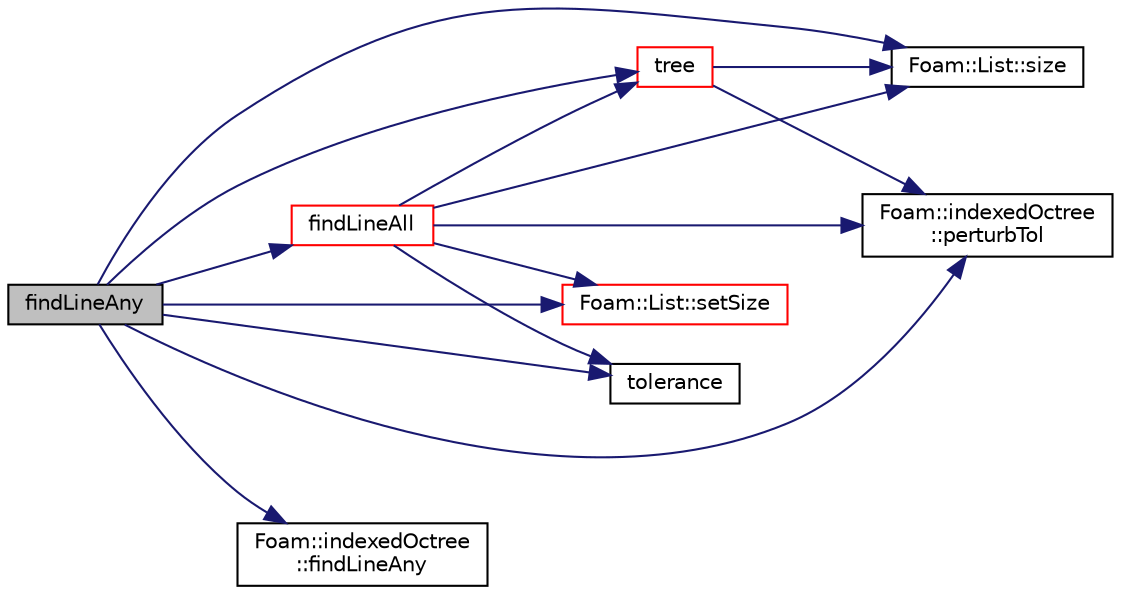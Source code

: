 digraph "findLineAny"
{
  bgcolor="transparent";
  edge [fontname="Helvetica",fontsize="10",labelfontname="Helvetica",labelfontsize="10"];
  node [fontname="Helvetica",fontsize="10",shape=record];
  rankdir="LR";
  Node1 [label="findLineAny",height=0.2,width=0.4,color="black", fillcolor="grey75", style="filled", fontcolor="black"];
  Node1 -> Node2 [color="midnightblue",fontsize="10",style="solid",fontname="Helvetica"];
  Node2 [label="findLineAll",height=0.2,width=0.4,color="red",URL="$a02766.html#ae3174da13b793587320737d1ab97100f",tooltip="Calculate all intersections from start to end. "];
  Node2 -> Node3 [color="midnightblue",fontsize="10",style="solid",fontname="Helvetica"];
  Node3 [label="tree",height=0.2,width=0.4,color="red",URL="$a02766.html#aae4907f8216f4c6460830b79104a919c",tooltip="Demand driven construction of the octree. "];
  Node3 -> Node4 [color="midnightblue",fontsize="10",style="solid",fontname="Helvetica"];
  Node4 [label="Foam::indexedOctree\l::perturbTol",height=0.2,width=0.4,color="black",URL="$a01069.html#a41778d781ef1c7653c69f36a1d5b983c",tooltip="Get the perturbation tolerance. "];
  Node3 -> Node5 [color="midnightblue",fontsize="10",style="solid",fontname="Helvetica"];
  Node5 [label="Foam::List::size",height=0.2,width=0.4,color="black",URL="$a01390.html#a8a5f6fa29bd4b500caf186f60245b384",tooltip="Override size to be inconsistent with allocated storage. "];
  Node2 -> Node6 [color="midnightblue",fontsize="10",style="solid",fontname="Helvetica"];
  Node6 [label="Foam::List::setSize",height=0.2,width=0.4,color="red",URL="$a01390.html#aedb985ffeaf1bdbfeccc2a8730405703",tooltip="Reset size of List. "];
  Node2 -> Node5 [color="midnightblue",fontsize="10",style="solid",fontname="Helvetica"];
  Node2 -> Node4 [color="midnightblue",fontsize="10",style="solid",fontname="Helvetica"];
  Node2 -> Node7 [color="midnightblue",fontsize="10",style="solid",fontname="Helvetica"];
  Node7 [label="tolerance",height=0.2,width=0.4,color="black",URL="$a02766.html#a3474873a23edd65ae8faff8032ef64ee",tooltip="Return tolerance to use in searches. "];
  Node1 -> Node8 [color="midnightblue",fontsize="10",style="solid",fontname="Helvetica"];
  Node8 [label="Foam::indexedOctree\l::findLineAny",height=0.2,width=0.4,color="black",URL="$a01069.html#ab99a8d98f6ec0cd03dcc1a431c0068bf",tooltip="Find any intersection of line between start and end. "];
  Node1 -> Node4 [color="midnightblue",fontsize="10",style="solid",fontname="Helvetica"];
  Node1 -> Node6 [color="midnightblue",fontsize="10",style="solid",fontname="Helvetica"];
  Node1 -> Node5 [color="midnightblue",fontsize="10",style="solid",fontname="Helvetica"];
  Node1 -> Node7 [color="midnightblue",fontsize="10",style="solid",fontname="Helvetica"];
  Node1 -> Node3 [color="midnightblue",fontsize="10",style="solid",fontname="Helvetica"];
}
